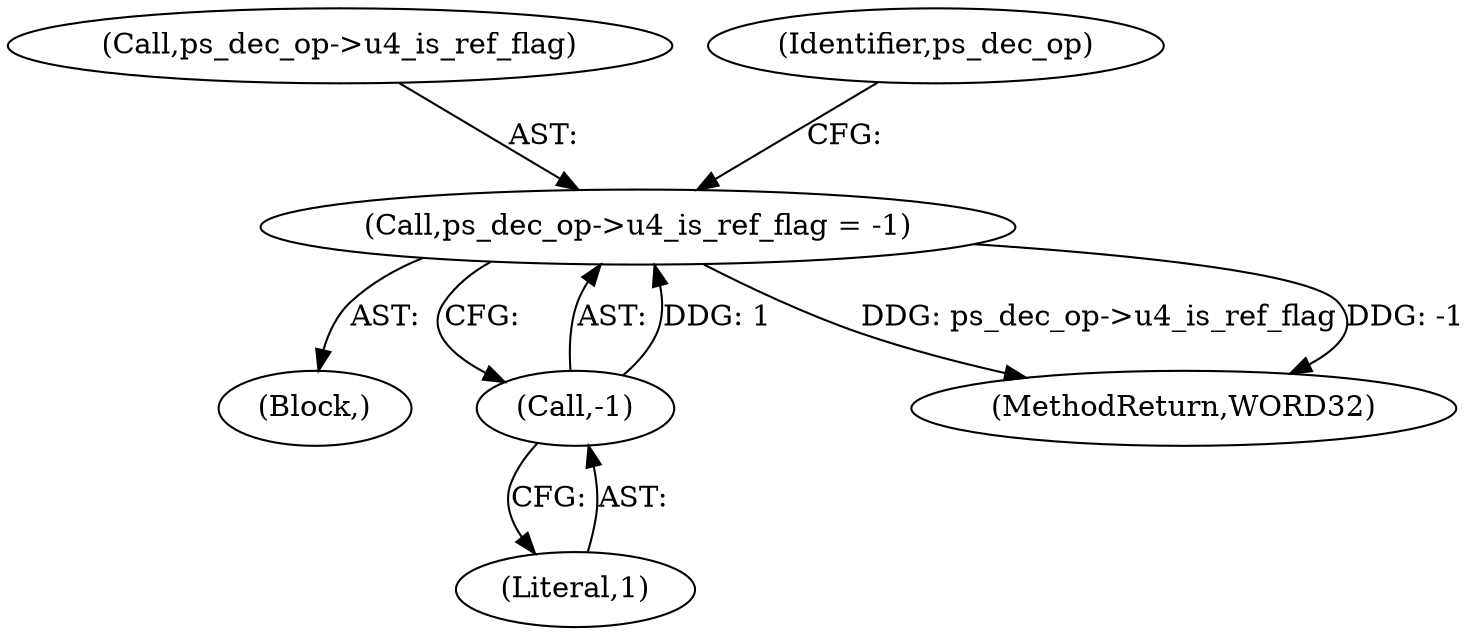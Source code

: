 digraph "0_Android_7109ce3f8f90a28ca9f0ee6e14f6ac5e414c62cf@pointer" {
"1000859" [label="(Call,ps_dec_op->u4_is_ref_flag = -1)"];
"1000863" [label="(Call,-1)"];
"1000712" [label="(Block,)"];
"1000863" [label="(Call,-1)"];
"1000859" [label="(Call,ps_dec_op->u4_is_ref_flag = -1)"];
"1000864" [label="(Literal,1)"];
"1000860" [label="(Call,ps_dec_op->u4_is_ref_flag)"];
"1002160" [label="(MethodReturn,WORD32)"];
"1000867" [label="(Identifier,ps_dec_op)"];
"1000859" -> "1000712"  [label="AST: "];
"1000859" -> "1000863"  [label="CFG: "];
"1000860" -> "1000859"  [label="AST: "];
"1000863" -> "1000859"  [label="AST: "];
"1000867" -> "1000859"  [label="CFG: "];
"1000859" -> "1002160"  [label="DDG: ps_dec_op->u4_is_ref_flag"];
"1000859" -> "1002160"  [label="DDG: -1"];
"1000863" -> "1000859"  [label="DDG: 1"];
"1000863" -> "1000864"  [label="CFG: "];
"1000864" -> "1000863"  [label="AST: "];
}
